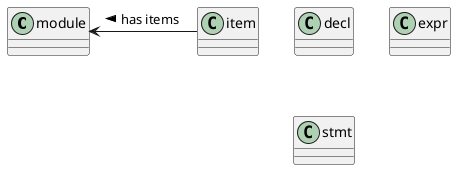 @startuml

class module {
}

class item {

}

class decl
class expr
class stmt

module <- item: < has items

@enduml
